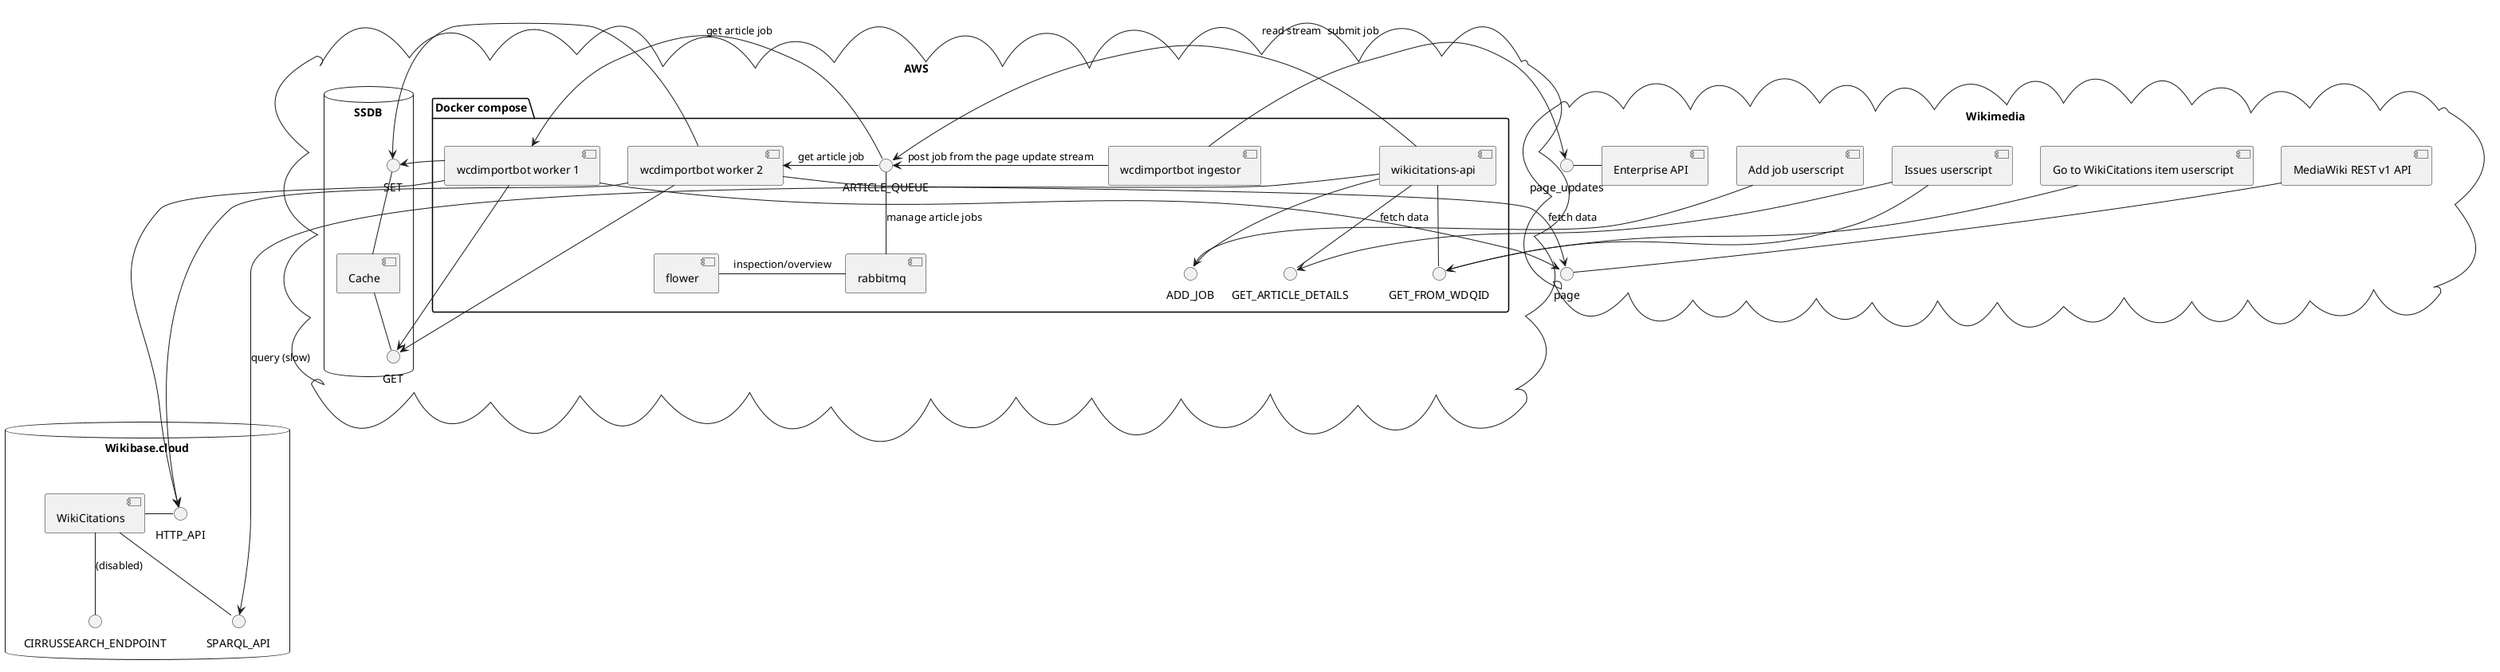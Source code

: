 @startuml
'https://plantuml.com/component-diagram

cloud "AWS" {
    package "Docker compose" {
        [flower] as F
        [rabbitmq] as RM
        [wikicitations-api] as WA
        [wcdimportbot ingestor] as WI
        [wcdimportbot worker 1] as WW1
        [wcdimportbot worker 2] as WW2
        F -RM : inspection/overview
        ARTICLE_QUEUE -- RM : manage article jobs
        ARTICLE_QUEUE <- WI : post job from the page update stream
        ARTICLE_QUEUE -> WW1 : get article job
        ARTICLE_QUEUE -> WW2 : get article job
        WA -> ARTICLE_QUEUE : submit job
        WA -- ADD_JOB
        WA -- GET_FROM_WDQID
        WA -- GET_ARTICLE_DETAILS
    }
    database "SSDB" {
        [Cache] -up- SET
        [Cache] -- GET
        WW1 -> GET
        WW2 -> GET
        WW1 -> SET
        WW2 -> SET
    }
}

cloud "Wikimedia"{
  WI -> page_updates : read stream
  [Add job userscript] -> ADD_JOB
  [Issues userscript] --> GET_ARTICLE_DETAILS
  [Issues userscript] --> GET_FROM_WDQID
  [Go to WikiCitations item userscript] --> GET_FROM_WDQID
  [Enterprise API] -left- page_updates
  [MediaWiki REST v1 API] -- page
   WW1 -> page : fetch data
   WW2 -> page : fetch data
}

database "Wikibase.cloud" {
    [WikiCitations] as WC
    WC -- CIRRUSSEARCH_ENDPOINT : (disabled)
    WC - HTTP_API
    WC -- SPARQL_API
    WA -----> SPARQL_API : query (slow)
    WW1 --> HTTP_API
    WW2 --> HTTP_API
}
@enduml